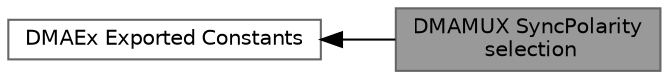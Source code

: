 digraph "DMAMUX SyncPolarity selection"
{
 // LATEX_PDF_SIZE
  bgcolor="transparent";
  edge [fontname=Helvetica,fontsize=10,labelfontname=Helvetica,labelfontsize=10];
  node [fontname=Helvetica,fontsize=10,shape=box,height=0.2,width=0.4];
  rankdir=LR;
  Node1 [label="DMAMUX SyncPolarity\l selection",height=0.2,width=0.4,color="gray40", fillcolor="grey60", style="filled", fontcolor="black",tooltip=" "];
  Node2 [label="DMAEx Exported Constants",height=0.2,width=0.4,color="grey40", fillcolor="white", style="filled",URL="$group___d_m_a_ex___exported___constants.html",tooltip=" "];
  Node2->Node1 [shape=plaintext, dir="back", style="solid"];
}
